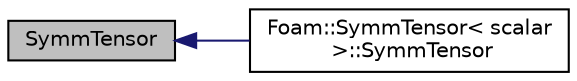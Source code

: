 digraph "SymmTensor"
{
  bgcolor="transparent";
  edge [fontname="Helvetica",fontsize="10",labelfontname="Helvetica",labelfontsize="10"];
  node [fontname="Helvetica",fontsize="10",shape=record];
  rankdir="LR";
  Node1 [label="SymmTensor",height=0.2,width=0.4,color="black", fillcolor="grey75", style="filled", fontcolor="black"];
  Node1 -> Node2 [dir="back",color="midnightblue",fontsize="10",style="solid",fontname="Helvetica"];
  Node2 [label="Foam::SymmTensor\< scalar\l \>::SymmTensor",height=0.2,width=0.4,color="black",URL="$a29577.html#a32e4e3f6fd9e760303db097ed0b2f847",tooltip="Construct initialized to zero. "];
}
